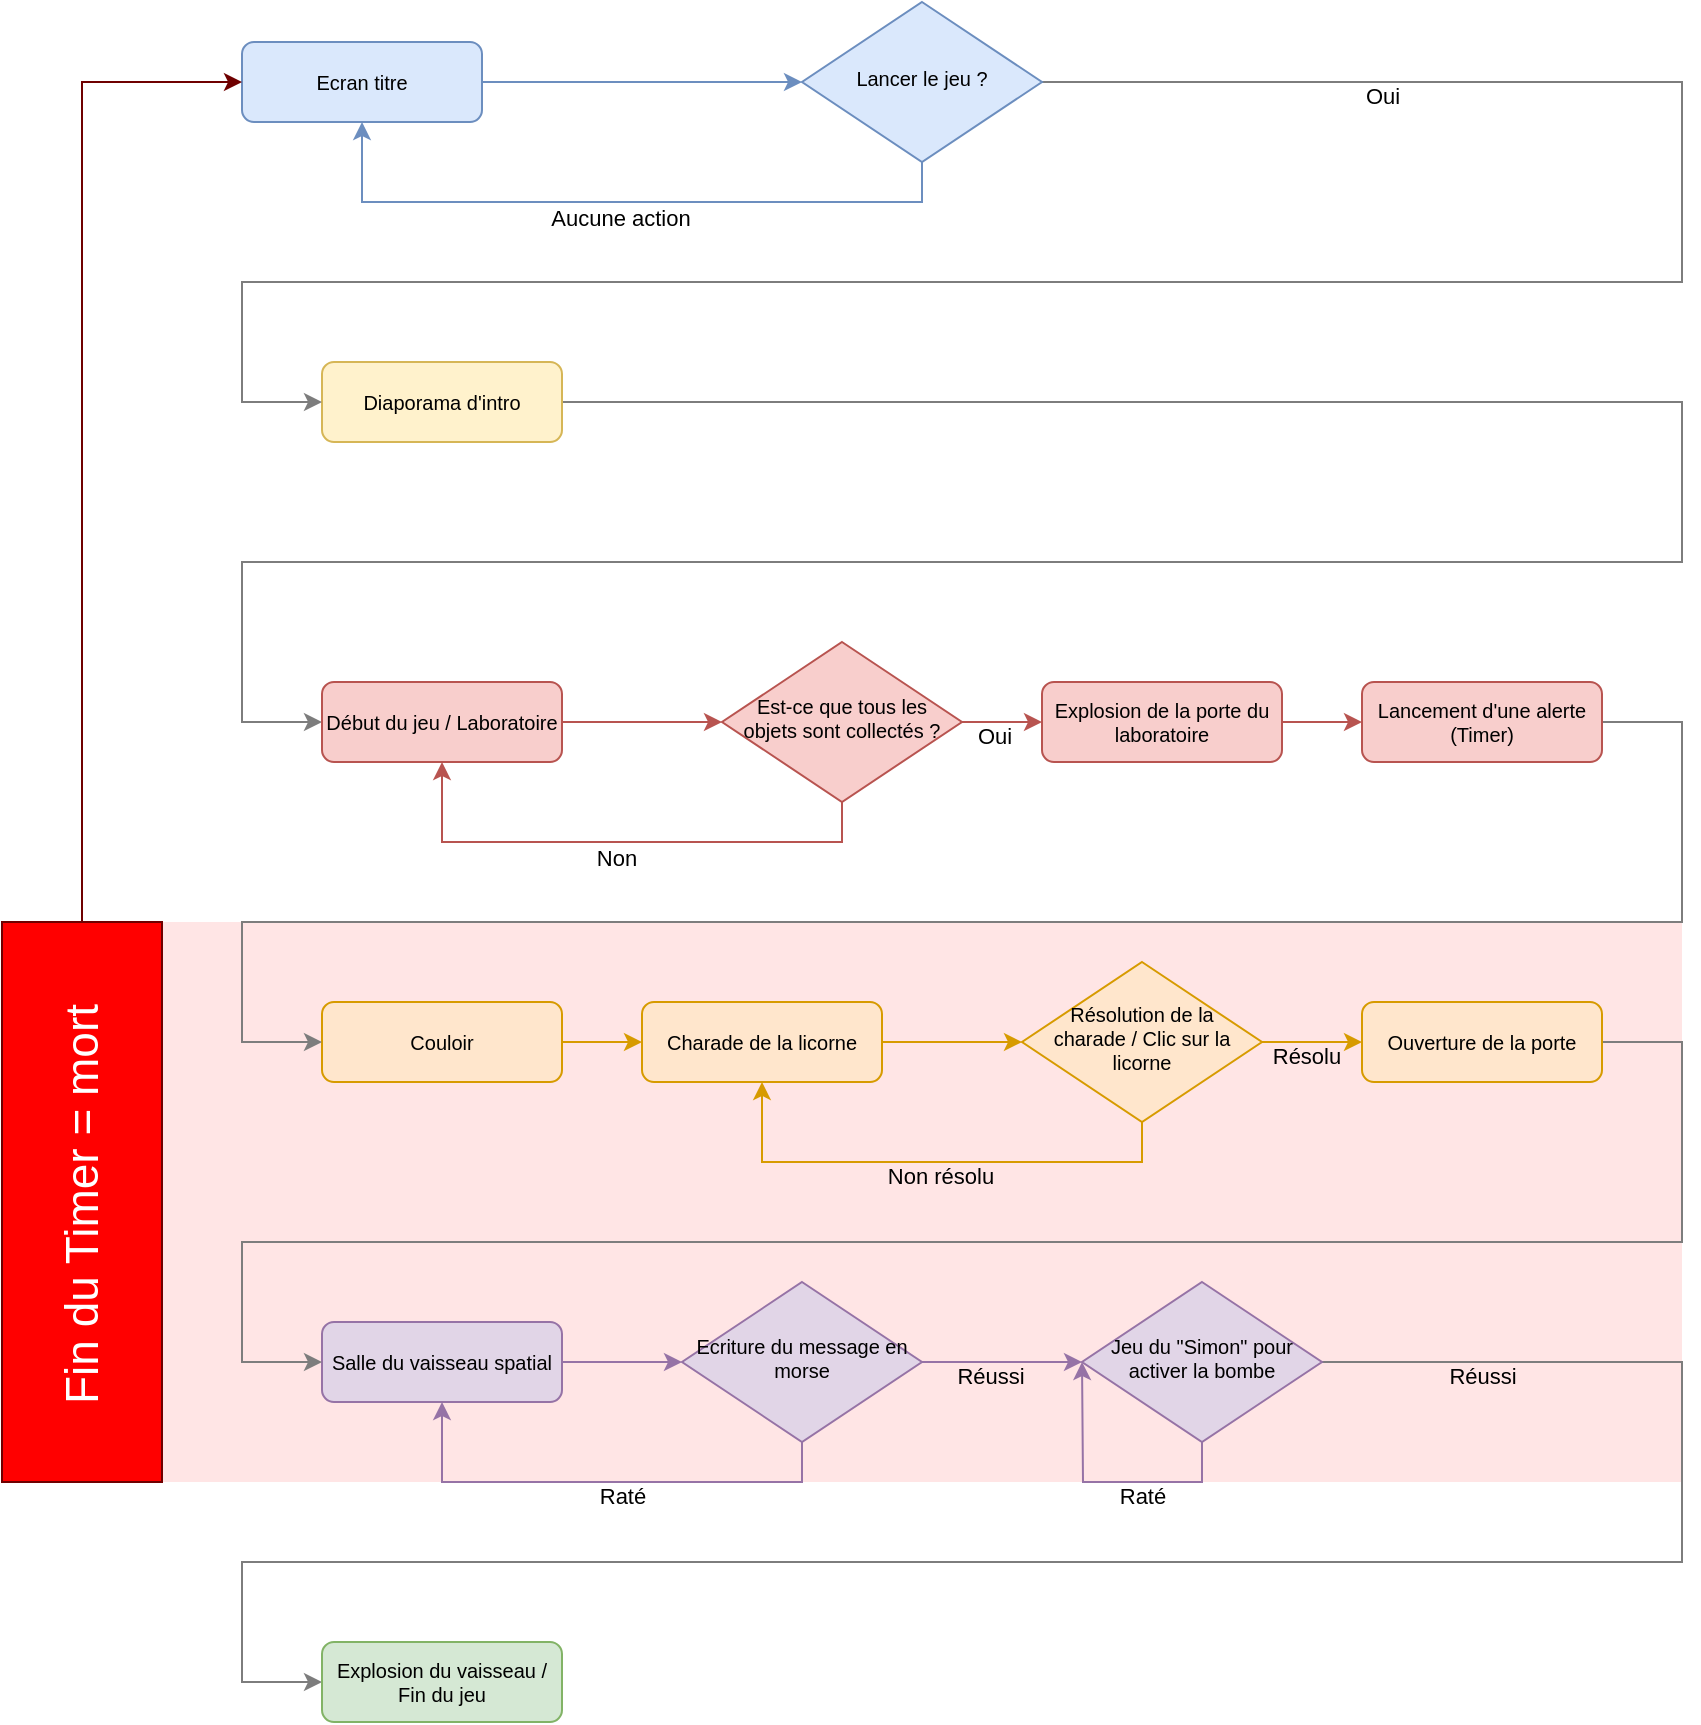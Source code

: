 <mxfile version="20.8.13" type="github">
  <diagram id="C5RBs43oDa-KdzZeNtuy" name="Page-1">
    <mxGraphModel dx="1666" dy="696" grid="0" gridSize="10" guides="1" tooltips="1" connect="1" arrows="1" fold="1" page="0" pageScale="1" pageWidth="827" pageHeight="1169" background="none" math="0" shadow="0">
      <root>
        <mxCell id="WIyWlLk6GJQsqaUBKTNV-0" />
        <mxCell id="WIyWlLk6GJQsqaUBKTNV-1" parent="WIyWlLk6GJQsqaUBKTNV-0" />
        <mxCell id="S3-rM9aWHqJML-Bu73Ku-2" value="" style="rounded=0;whiteSpace=wrap;html=1;fillColor=#FF0000;strokeColor=none;opacity=10;" vertex="1" parent="WIyWlLk6GJQsqaUBKTNV-1">
          <mxGeometry x="40" y="590" width="760" height="280" as="geometry" />
        </mxCell>
        <mxCell id="PYfzbCyytt9YyqB7BltI-22" style="edgeStyle=orthogonalEdgeStyle;rounded=0;orthogonalLoop=1;jettySize=auto;html=1;entryX=0;entryY=0.5;entryDx=0;entryDy=0;strokeColor=#6c8ebf;fillColor=#dae8fc;" parent="WIyWlLk6GJQsqaUBKTNV-1" source="WIyWlLk6GJQsqaUBKTNV-3" target="ekEwjsCiFJRmcRerN6un-4" edge="1">
          <mxGeometry relative="1" as="geometry" />
        </mxCell>
        <mxCell id="WIyWlLk6GJQsqaUBKTNV-3" value="Ecran titre" style="rounded=1;whiteSpace=wrap;html=1;fontSize=10;glass=0;strokeWidth=1;shadow=0;fillColor=#dae8fc;strokeColor=#6c8ebf;" parent="WIyWlLk6GJQsqaUBKTNV-1" vertex="1">
          <mxGeometry x="80" y="150" width="120" height="40" as="geometry" />
        </mxCell>
        <mxCell id="PYfzbCyytt9YyqB7BltI-11" style="edgeStyle=orthogonalEdgeStyle;rounded=0;orthogonalLoop=1;jettySize=auto;html=1;entryX=0;entryY=0.5;entryDx=0;entryDy=0;strokeColor=#7D7D7D;" parent="WIyWlLk6GJQsqaUBKTNV-1" source="ekEwjsCiFJRmcRerN6un-0" target="ekEwjsCiFJRmcRerN6un-10" edge="1">
          <mxGeometry relative="1" as="geometry">
            <Array as="points">
              <mxPoint x="800" y="330" />
              <mxPoint x="800" y="410" />
              <mxPoint x="80" y="410" />
              <mxPoint x="80" y="490" />
            </Array>
          </mxGeometry>
        </mxCell>
        <mxCell id="ekEwjsCiFJRmcRerN6un-0" value="Diaporama d&#39;intro" style="rounded=1;whiteSpace=wrap;html=1;fontSize=10;glass=0;strokeWidth=1;shadow=0;fillColor=#fff2cc;strokeColor=#d6b656;" parent="WIyWlLk6GJQsqaUBKTNV-1" vertex="1">
          <mxGeometry x="120" y="310" width="120" height="40" as="geometry" />
        </mxCell>
        <mxCell id="PYfzbCyytt9YyqB7BltI-9" style="edgeStyle=orthogonalEdgeStyle;rounded=0;orthogonalLoop=1;jettySize=auto;html=1;exitX=1;exitY=0.5;exitDx=0;exitDy=0;entryX=0;entryY=0.5;entryDx=0;entryDy=0;strokeColor=#7D7D7D;" parent="WIyWlLk6GJQsqaUBKTNV-1" source="ekEwjsCiFJRmcRerN6un-4" target="ekEwjsCiFJRmcRerN6un-0" edge="1">
          <mxGeometry relative="1" as="geometry">
            <Array as="points">
              <mxPoint x="800" y="170" />
              <mxPoint x="800" y="270" />
              <mxPoint x="80" y="270" />
              <mxPoint x="80" y="330" />
            </Array>
          </mxGeometry>
        </mxCell>
        <mxCell id="PYfzbCyytt9YyqB7BltI-23" value="Oui" style="edgeLabel;html=1;align=center;verticalAlign=middle;resizable=0;points=[];labelBackgroundColor=none;" parent="PYfzbCyytt9YyqB7BltI-9" vertex="1" connectable="0">
          <mxGeometry x="-0.837" y="1" relative="1" as="geometry">
            <mxPoint x="69" y="8" as="offset" />
          </mxGeometry>
        </mxCell>
        <mxCell id="PYfzbCyytt9YyqB7BltI-10" value="Aucune action" style="edgeStyle=orthogonalEdgeStyle;rounded=0;orthogonalLoop=1;jettySize=auto;html=1;exitX=0.5;exitY=1;exitDx=0;exitDy=0;entryX=0.5;entryY=1;entryDx=0;entryDy=0;strokeColor=#6c8ebf;fillColor=#dae8fc;labelBackgroundColor=none;" parent="WIyWlLk6GJQsqaUBKTNV-1" source="ekEwjsCiFJRmcRerN6un-4" target="WIyWlLk6GJQsqaUBKTNV-3" edge="1">
          <mxGeometry x="0.006" y="8" relative="1" as="geometry">
            <mxPoint as="offset" />
          </mxGeometry>
        </mxCell>
        <mxCell id="ekEwjsCiFJRmcRerN6un-4" value="Lancer le jeu ?" style="rhombus;whiteSpace=wrap;html=1;shadow=0;fontFamily=Helvetica;fontSize=10;align=center;strokeWidth=1;spacing=6;spacingTop=-4;fillColor=#dae8fc;strokeColor=#6c8ebf;" parent="WIyWlLk6GJQsqaUBKTNV-1" vertex="1">
          <mxGeometry x="360" y="130" width="120" height="80" as="geometry" />
        </mxCell>
        <mxCell id="PYfzbCyytt9YyqB7BltI-15" style="edgeStyle=orthogonalEdgeStyle;rounded=0;orthogonalLoop=1;jettySize=auto;html=1;entryX=0;entryY=0.5;entryDx=0;entryDy=0;strokeColor=#b85450;fillColor=#f8cecc;" parent="WIyWlLk6GJQsqaUBKTNV-1" source="ekEwjsCiFJRmcRerN6un-10" target="ekEwjsCiFJRmcRerN6un-12" edge="1">
          <mxGeometry relative="1" as="geometry" />
        </mxCell>
        <mxCell id="ekEwjsCiFJRmcRerN6un-10" value="Début du jeu / Laboratoire" style="rounded=1;whiteSpace=wrap;html=1;fontSize=10;glass=0;strokeWidth=1;shadow=0;fillColor=#f8cecc;strokeColor=#b85450;" parent="WIyWlLk6GJQsqaUBKTNV-1" vertex="1">
          <mxGeometry x="120" y="470" width="120" height="40" as="geometry" />
        </mxCell>
        <mxCell id="PYfzbCyytt9YyqB7BltI-16" value="Oui" style="edgeStyle=orthogonalEdgeStyle;rounded=0;orthogonalLoop=1;jettySize=auto;html=1;exitX=1;exitY=0.5;exitDx=0;exitDy=0;entryX=0;entryY=0.5;entryDx=0;entryDy=0;strokeColor=#b85450;fillColor=#f8cecc;labelBackgroundColor=none;" parent="WIyWlLk6GJQsqaUBKTNV-1" source="ekEwjsCiFJRmcRerN6un-12" target="Dl1eq_BeVg3rwWrBzj42-15" edge="1">
          <mxGeometry x="-0.2" y="-7" relative="1" as="geometry">
            <mxPoint as="offset" />
          </mxGeometry>
        </mxCell>
        <mxCell id="PYfzbCyytt9YyqB7BltI-25" value="Non" style="edgeStyle=orthogonalEdgeStyle;rounded=0;orthogonalLoop=1;jettySize=auto;html=1;exitX=0.5;exitY=1;exitDx=0;exitDy=0;entryX=0.5;entryY=1;entryDx=0;entryDy=0;strokeColor=#b85450;fillColor=#f8cecc;labelBackgroundColor=none;" parent="WIyWlLk6GJQsqaUBKTNV-1" source="ekEwjsCiFJRmcRerN6un-12" target="ekEwjsCiFJRmcRerN6un-10" edge="1">
          <mxGeometry x="0.023" y="8" relative="1" as="geometry">
            <mxPoint as="offset" />
          </mxGeometry>
        </mxCell>
        <mxCell id="ekEwjsCiFJRmcRerN6un-12" value="Est-ce que tous les objets sont collectés ?" style="rhombus;whiteSpace=wrap;html=1;shadow=0;fontFamily=Helvetica;fontSize=10;align=center;strokeWidth=1;spacing=6;spacingTop=-4;fillColor=#f8cecc;strokeColor=#b85450;" parent="WIyWlLk6GJQsqaUBKTNV-1" vertex="1">
          <mxGeometry x="320" y="450" width="120" height="80" as="geometry" />
        </mxCell>
        <mxCell id="ekEwjsCiFJRmcRerN6un-20" style="edgeStyle=orthogonalEdgeStyle;rounded=0;orthogonalLoop=1;jettySize=auto;html=1;fontSize=10;fillColor=#ffe6cc;strokeColor=#d79b00;" parent="WIyWlLk6GJQsqaUBKTNV-1" source="ekEwjsCiFJRmcRerN6un-19" target="ekEwjsCiFJRmcRerN6un-21" edge="1">
          <mxGeometry relative="1" as="geometry">
            <mxPoint x="517.0" y="837" as="targetPoint" />
          </mxGeometry>
        </mxCell>
        <mxCell id="ekEwjsCiFJRmcRerN6un-19" value="Couloir" style="rounded=1;whiteSpace=wrap;html=1;fontSize=10;glass=0;strokeWidth=1;shadow=0;fillColor=#ffe6cc;strokeColor=#d79b00;" parent="WIyWlLk6GJQsqaUBKTNV-1" vertex="1">
          <mxGeometry x="120" y="630" width="120" height="40" as="geometry" />
        </mxCell>
        <mxCell id="PYfzbCyytt9YyqB7BltI-18" style="edgeStyle=orthogonalEdgeStyle;rounded=0;orthogonalLoop=1;jettySize=auto;html=1;entryX=0;entryY=0.5;entryDx=0;entryDy=0;strokeColor=#d79b00;fillColor=#ffe6cc;" parent="WIyWlLk6GJQsqaUBKTNV-1" source="ekEwjsCiFJRmcRerN6un-21" target="ekEwjsCiFJRmcRerN6un-24" edge="1">
          <mxGeometry relative="1" as="geometry" />
        </mxCell>
        <mxCell id="ekEwjsCiFJRmcRerN6un-21" value="Charade de la licorne" style="rounded=1;whiteSpace=wrap;html=1;fontSize=10;glass=0;strokeWidth=1;shadow=0;fillColor=#ffe6cc;strokeColor=#d79b00;" parent="WIyWlLk6GJQsqaUBKTNV-1" vertex="1">
          <mxGeometry x="280" y="630" width="120" height="40" as="geometry" />
        </mxCell>
        <mxCell id="PYfzbCyytt9YyqB7BltI-19" style="edgeStyle=orthogonalEdgeStyle;rounded=0;orthogonalLoop=1;jettySize=auto;html=1;exitX=1;exitY=0.5;exitDx=0;exitDy=0;entryX=0;entryY=0.5;entryDx=0;entryDy=0;strokeColor=#d79b00;fillColor=#ffe6cc;" parent="WIyWlLk6GJQsqaUBKTNV-1" source="ekEwjsCiFJRmcRerN6un-24" target="Dl1eq_BeVg3rwWrBzj42-18" edge="1">
          <mxGeometry relative="1" as="geometry" />
        </mxCell>
        <mxCell id="PYfzbCyytt9YyqB7BltI-30" value="Résolu" style="edgeLabel;html=1;align=center;verticalAlign=middle;resizable=0;points=[];labelBackgroundColor=none;" parent="PYfzbCyytt9YyqB7BltI-19" vertex="1" connectable="0">
          <mxGeometry x="-0.267" relative="1" as="geometry">
            <mxPoint x="3" y="7" as="offset" />
          </mxGeometry>
        </mxCell>
        <mxCell id="PYfzbCyytt9YyqB7BltI-29" value="Non résolu" style="edgeStyle=orthogonalEdgeStyle;rounded=0;orthogonalLoop=1;jettySize=auto;html=1;exitX=0.5;exitY=1;exitDx=0;exitDy=0;entryX=0.5;entryY=1;entryDx=0;entryDy=0;strokeColor=#d79b00;fillColor=#ffe6cc;labelBackgroundColor=none;" parent="WIyWlLk6GJQsqaUBKTNV-1" source="ekEwjsCiFJRmcRerN6un-24" target="ekEwjsCiFJRmcRerN6un-21" edge="1">
          <mxGeometry x="-0.032" y="7" relative="1" as="geometry">
            <mxPoint as="offset" />
          </mxGeometry>
        </mxCell>
        <mxCell id="ekEwjsCiFJRmcRerN6un-24" value="Résolution de la charade / Clic sur la licorne" style="rhombus;whiteSpace=wrap;html=1;shadow=0;fontFamily=Helvetica;fontSize=10;align=center;strokeWidth=1;spacing=6;spacingTop=-4;fillColor=#ffe6cc;strokeColor=#d79b00;" parent="WIyWlLk6GJQsqaUBKTNV-1" vertex="1">
          <mxGeometry x="470" y="610" width="120" height="80" as="geometry" />
        </mxCell>
        <mxCell id="PYfzbCyytt9YyqB7BltI-20" style="edgeStyle=orthogonalEdgeStyle;rounded=0;orthogonalLoop=1;jettySize=auto;html=1;entryX=0;entryY=0.5;entryDx=0;entryDy=0;strokeColor=#9673a6;fillColor=#e1d5e7;" parent="WIyWlLk6GJQsqaUBKTNV-1" source="ekEwjsCiFJRmcRerN6un-28" target="Dl1eq_BeVg3rwWrBzj42-21" edge="1">
          <mxGeometry relative="1" as="geometry" />
        </mxCell>
        <mxCell id="ekEwjsCiFJRmcRerN6un-28" value="Salle du vaisseau spatial" style="rounded=1;whiteSpace=wrap;html=1;fontSize=10;glass=0;strokeWidth=1;shadow=0;fillColor=#e1d5e7;strokeColor=#9673a6;" parent="WIyWlLk6GJQsqaUBKTNV-1" vertex="1">
          <mxGeometry x="120" y="790" width="120" height="40" as="geometry" />
        </mxCell>
        <mxCell id="PYfzbCyytt9YyqB7BltI-14" value="Réussi" style="edgeStyle=orthogonalEdgeStyle;rounded=0;orthogonalLoop=1;jettySize=auto;html=1;entryX=0;entryY=0.5;entryDx=0;entryDy=0;strokeColor=#7D7D7D;labelBackgroundColor=none;" parent="WIyWlLk6GJQsqaUBKTNV-1" source="Dl1eq_BeVg3rwWrBzj42-4" target="Dl1eq_BeVg3rwWrBzj42-12" edge="1">
          <mxGeometry x="-0.855" y="-7" relative="1" as="geometry">
            <Array as="points">
              <mxPoint x="800" y="810" />
              <mxPoint x="800" y="910" />
              <mxPoint x="80" y="910" />
              <mxPoint x="80" y="970" />
            </Array>
            <mxPoint as="offset" />
          </mxGeometry>
        </mxCell>
        <mxCell id="PYfzbCyytt9YyqB7BltI-36" style="edgeStyle=orthogonalEdgeStyle;rounded=0;orthogonalLoop=1;jettySize=auto;html=1;exitX=0.5;exitY=1;exitDx=0;exitDy=0;strokeColor=#9673a6;fillColor=#e1d5e7;" parent="WIyWlLk6GJQsqaUBKTNV-1" source="Dl1eq_BeVg3rwWrBzj42-4" edge="1">
          <mxGeometry relative="1" as="geometry">
            <mxPoint x="500" y="810" as="targetPoint" />
          </mxGeometry>
        </mxCell>
        <mxCell id="PYfzbCyytt9YyqB7BltI-37" value="Raté" style="edgeLabel;html=1;align=center;verticalAlign=middle;resizable=0;points=[];labelBackgroundColor=none;" parent="PYfzbCyytt9YyqB7BltI-36" vertex="1" connectable="0">
          <mxGeometry x="-0.429" relative="1" as="geometry">
            <mxPoint x="-10" y="7" as="offset" />
          </mxGeometry>
        </mxCell>
        <mxCell id="Dl1eq_BeVg3rwWrBzj42-4" value="Jeu du &quot;Simon&quot; pour activer la bombe" style="rhombus;whiteSpace=wrap;html=1;shadow=0;fontFamily=Helvetica;fontSize=10;align=center;strokeWidth=1;spacing=6;spacingTop=-4;fillColor=#e1d5e7;strokeColor=#9673a6;" parent="WIyWlLk6GJQsqaUBKTNV-1" vertex="1">
          <mxGeometry x="500" y="770" width="120" height="80" as="geometry" />
        </mxCell>
        <mxCell id="Dl1eq_BeVg3rwWrBzj42-12" value="Explosion du vaisseau / Fin du jeu" style="rounded=1;whiteSpace=wrap;html=1;fontSize=10;glass=0;strokeWidth=1;shadow=0;fillColor=#d5e8d4;strokeColor=#82b366;" parent="WIyWlLk6GJQsqaUBKTNV-1" vertex="1">
          <mxGeometry x="120" y="950" width="120" height="40" as="geometry" />
        </mxCell>
        <mxCell id="PYfzbCyytt9YyqB7BltI-17" style="edgeStyle=orthogonalEdgeStyle;rounded=0;orthogonalLoop=1;jettySize=auto;html=1;exitX=1;exitY=0.5;exitDx=0;exitDy=0;entryX=0;entryY=0.5;entryDx=0;entryDy=0;strokeColor=#b85450;fillColor=#f8cecc;" parent="WIyWlLk6GJQsqaUBKTNV-1" source="Dl1eq_BeVg3rwWrBzj42-15" target="Dl1eq_BeVg3rwWrBzj42-32" edge="1">
          <mxGeometry relative="1" as="geometry" />
        </mxCell>
        <mxCell id="Dl1eq_BeVg3rwWrBzj42-15" value="Explosion de la porte du laboratoire" style="rounded=1;whiteSpace=wrap;html=1;fontSize=10;glass=0;strokeWidth=1;shadow=0;fillColor=#f8cecc;strokeColor=#b85450;" parent="WIyWlLk6GJQsqaUBKTNV-1" vertex="1">
          <mxGeometry x="480" y="470" width="120" height="40" as="geometry" />
        </mxCell>
        <mxCell id="PYfzbCyytt9YyqB7BltI-13" style="edgeStyle=orthogonalEdgeStyle;rounded=0;orthogonalLoop=1;jettySize=auto;html=1;entryX=0;entryY=0.5;entryDx=0;entryDy=0;strokeColor=#7D7D7D;" parent="WIyWlLk6GJQsqaUBKTNV-1" source="Dl1eq_BeVg3rwWrBzj42-18" target="ekEwjsCiFJRmcRerN6un-28" edge="1">
          <mxGeometry relative="1" as="geometry">
            <Array as="points">
              <mxPoint x="800" y="650" />
              <mxPoint x="800" y="750" />
              <mxPoint x="80" y="750" />
              <mxPoint x="80" y="810" />
            </Array>
          </mxGeometry>
        </mxCell>
        <mxCell id="Dl1eq_BeVg3rwWrBzj42-18" value="Ouverture de la porte" style="rounded=1;whiteSpace=wrap;html=1;fontSize=10;glass=0;strokeWidth=1;shadow=0;fillColor=#ffe6cc;strokeColor=#d79b00;" parent="WIyWlLk6GJQsqaUBKTNV-1" vertex="1">
          <mxGeometry x="640" y="630" width="120" height="40" as="geometry" />
        </mxCell>
        <mxCell id="PYfzbCyytt9YyqB7BltI-21" value="Réussi" style="edgeStyle=orthogonalEdgeStyle;rounded=0;orthogonalLoop=1;jettySize=auto;html=1;exitX=1;exitY=0.5;exitDx=0;exitDy=0;entryX=0;entryY=0.5;entryDx=0;entryDy=0;strokeColor=#9673a6;fillColor=#e1d5e7;labelBackgroundColor=none;" parent="WIyWlLk6GJQsqaUBKTNV-1" source="Dl1eq_BeVg3rwWrBzj42-21" target="Dl1eq_BeVg3rwWrBzj42-4" edge="1">
          <mxGeometry x="-0.15" y="-7" relative="1" as="geometry">
            <mxPoint as="offset" />
          </mxGeometry>
        </mxCell>
        <mxCell id="PYfzbCyytt9YyqB7BltI-32" style="edgeStyle=orthogonalEdgeStyle;rounded=0;orthogonalLoop=1;jettySize=auto;html=1;exitX=0.5;exitY=1;exitDx=0;exitDy=0;entryX=0.5;entryY=1;entryDx=0;entryDy=0;strokeColor=#9673a6;fillColor=#e1d5e7;" parent="WIyWlLk6GJQsqaUBKTNV-1" source="Dl1eq_BeVg3rwWrBzj42-21" target="ekEwjsCiFJRmcRerN6un-28" edge="1">
          <mxGeometry relative="1" as="geometry" />
        </mxCell>
        <mxCell id="PYfzbCyytt9YyqB7BltI-33" value="Raté" style="edgeLabel;html=1;align=center;verticalAlign=middle;resizable=0;points=[];labelBackgroundColor=none;" parent="PYfzbCyytt9YyqB7BltI-32" vertex="1" connectable="0">
          <mxGeometry x="-0.192" relative="1" as="geometry">
            <mxPoint x="-13" y="7" as="offset" />
          </mxGeometry>
        </mxCell>
        <mxCell id="Dl1eq_BeVg3rwWrBzj42-21" value="Ecriture du message en morse" style="rhombus;whiteSpace=wrap;html=1;shadow=0;fontFamily=Helvetica;fontSize=10;align=center;strokeWidth=1;spacing=6;spacingTop=-4;fillColor=#e1d5e7;strokeColor=#9673a6;" parent="WIyWlLk6GJQsqaUBKTNV-1" vertex="1">
          <mxGeometry x="300" y="770" width="120" height="80" as="geometry" />
        </mxCell>
        <mxCell id="PYfzbCyytt9YyqB7BltI-12" style="edgeStyle=orthogonalEdgeStyle;rounded=0;orthogonalLoop=1;jettySize=auto;html=1;entryX=0;entryY=0.5;entryDx=0;entryDy=0;strokeColor=#7D7D7D;" parent="WIyWlLk6GJQsqaUBKTNV-1" source="Dl1eq_BeVg3rwWrBzj42-32" target="ekEwjsCiFJRmcRerN6un-19" edge="1">
          <mxGeometry relative="1" as="geometry">
            <Array as="points">
              <mxPoint x="800" y="490" />
              <mxPoint x="800" y="590" />
              <mxPoint x="80" y="590" />
              <mxPoint x="80" y="650" />
            </Array>
          </mxGeometry>
        </mxCell>
        <mxCell id="Dl1eq_BeVg3rwWrBzj42-32" value="Lancement d&#39;une alerte (Timer)" style="rounded=1;whiteSpace=wrap;html=1;fontSize=10;glass=0;strokeWidth=1;shadow=0;fillColor=#f8cecc;strokeColor=#b85450;" parent="WIyWlLk6GJQsqaUBKTNV-1" vertex="1">
          <mxGeometry x="640" y="470" width="120" height="40" as="geometry" />
        </mxCell>
        <mxCell id="PYfzbCyytt9YyqB7BltI-40" style="edgeStyle=orthogonalEdgeStyle;rounded=0;orthogonalLoop=1;jettySize=auto;html=1;exitX=0.5;exitY=0;exitDx=0;exitDy=0;entryX=0;entryY=0.5;entryDx=0;entryDy=0;strokeColor=#6F0000;fillColor=#a20025;" parent="WIyWlLk6GJQsqaUBKTNV-1" source="PYfzbCyytt9YyqB7BltI-1" target="WIyWlLk6GJQsqaUBKTNV-3" edge="1">
          <mxGeometry relative="1" as="geometry" />
        </mxCell>
        <mxCell id="PYfzbCyytt9YyqB7BltI-1" value="&lt;p style=&quot;line-height: 120%;&quot;&gt;&lt;br&gt;&lt;/p&gt;" style="rounded=0;whiteSpace=wrap;html=1;align=center;fillColor=#FF0000;fontColor=#ffffff;strokeColor=#6F0000;" parent="WIyWlLk6GJQsqaUBKTNV-1" vertex="1">
          <mxGeometry x="-40" y="590" width="80" height="280" as="geometry" />
        </mxCell>
        <mxCell id="S3-rM9aWHqJML-Bu73Ku-1" value="&lt;font color=&quot;#ffffff&quot; style=&quot;font-size: 23px;&quot;&gt;Fin du Timer = mort&lt;/font&gt;" style="rounded=0;whiteSpace=wrap;html=1;fillColor=none;strokeColor=none;rotation=270;fontSize=23;" vertex="1" parent="WIyWlLk6GJQsqaUBKTNV-1">
          <mxGeometry x="-129" y="701" width="258" height="60" as="geometry" />
        </mxCell>
      </root>
    </mxGraphModel>
  </diagram>
</mxfile>
